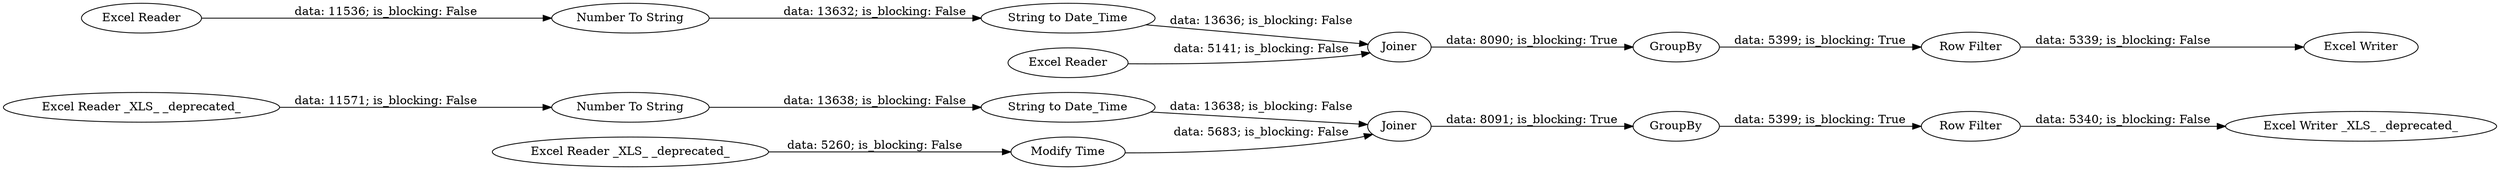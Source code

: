 digraph {
	"4264457161146645584_84" [label="Excel Writer _XLS_ _deprecated_"]
	"4264457161146645584_3" [label="Excel Reader _XLS_ _deprecated_"]
	"4264457161146645584_66" [label="String to Date_Time"]
	"4264457161146645584_81" [label=Joiner]
	"4264457161146645584_79" [label="String to Date_Time"]
	"4264457161146645584_70" [label="Number To String"]
	"4264457161146645584_2" [label="Excel Reader _XLS_ _deprecated_"]
	"4264457161146645584_78" [label="Number To String"]
	"4264457161146645584_72" [label=Joiner]
	"4264457161146645584_77" [label="Excel Reader"]
	"4264457161146645584_80" [label="Excel Reader"]
	"4264457161146645584_83" [label=GroupBy]
	"4264457161146645584_15" [label="Row Filter"]
	"4264457161146645584_82" [label=GroupBy]
	"4264457161146645584_86" [label="Excel Writer"]
	"4264457161146645584_68" [label="Modify Time"]
	"4264457161146645584_87" [label="Row Filter"]
	"4264457161146645584_77" -> "4264457161146645584_78" [label="data: 11536; is_blocking: False"]
	"4264457161146645584_80" -> "4264457161146645584_81" [label="data: 5141; is_blocking: False"]
	"4264457161146645584_68" -> "4264457161146645584_72" [label="data: 5683; is_blocking: False"]
	"4264457161146645584_82" -> "4264457161146645584_87" [label="data: 5399; is_blocking: True"]
	"4264457161146645584_83" -> "4264457161146645584_15" [label="data: 5399; is_blocking: True"]
	"4264457161146645584_3" -> "4264457161146645584_70" [label="data: 11571; is_blocking: False"]
	"4264457161146645584_79" -> "4264457161146645584_81" [label="data: 13636; is_blocking: False"]
	"4264457161146645584_66" -> "4264457161146645584_72" [label="data: 13638; is_blocking: False"]
	"4264457161146645584_78" -> "4264457161146645584_79" [label="data: 13632; is_blocking: False"]
	"4264457161146645584_81" -> "4264457161146645584_82" [label="data: 8090; is_blocking: True"]
	"4264457161146645584_15" -> "4264457161146645584_84" [label="data: 5340; is_blocking: False"]
	"4264457161146645584_70" -> "4264457161146645584_66" [label="data: 13638; is_blocking: False"]
	"4264457161146645584_72" -> "4264457161146645584_83" [label="data: 8091; is_blocking: True"]
	"4264457161146645584_2" -> "4264457161146645584_68" [label="data: 5260; is_blocking: False"]
	"4264457161146645584_87" -> "4264457161146645584_86" [label="data: 5339; is_blocking: False"]
	rankdir=LR
}
